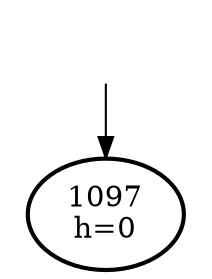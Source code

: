 digraph
 {
	Dummy [style=invis];
	Dummy -> 1097;
	1097 [penwidth=2];

	
      1097 [label="1097\nh=0"];

}